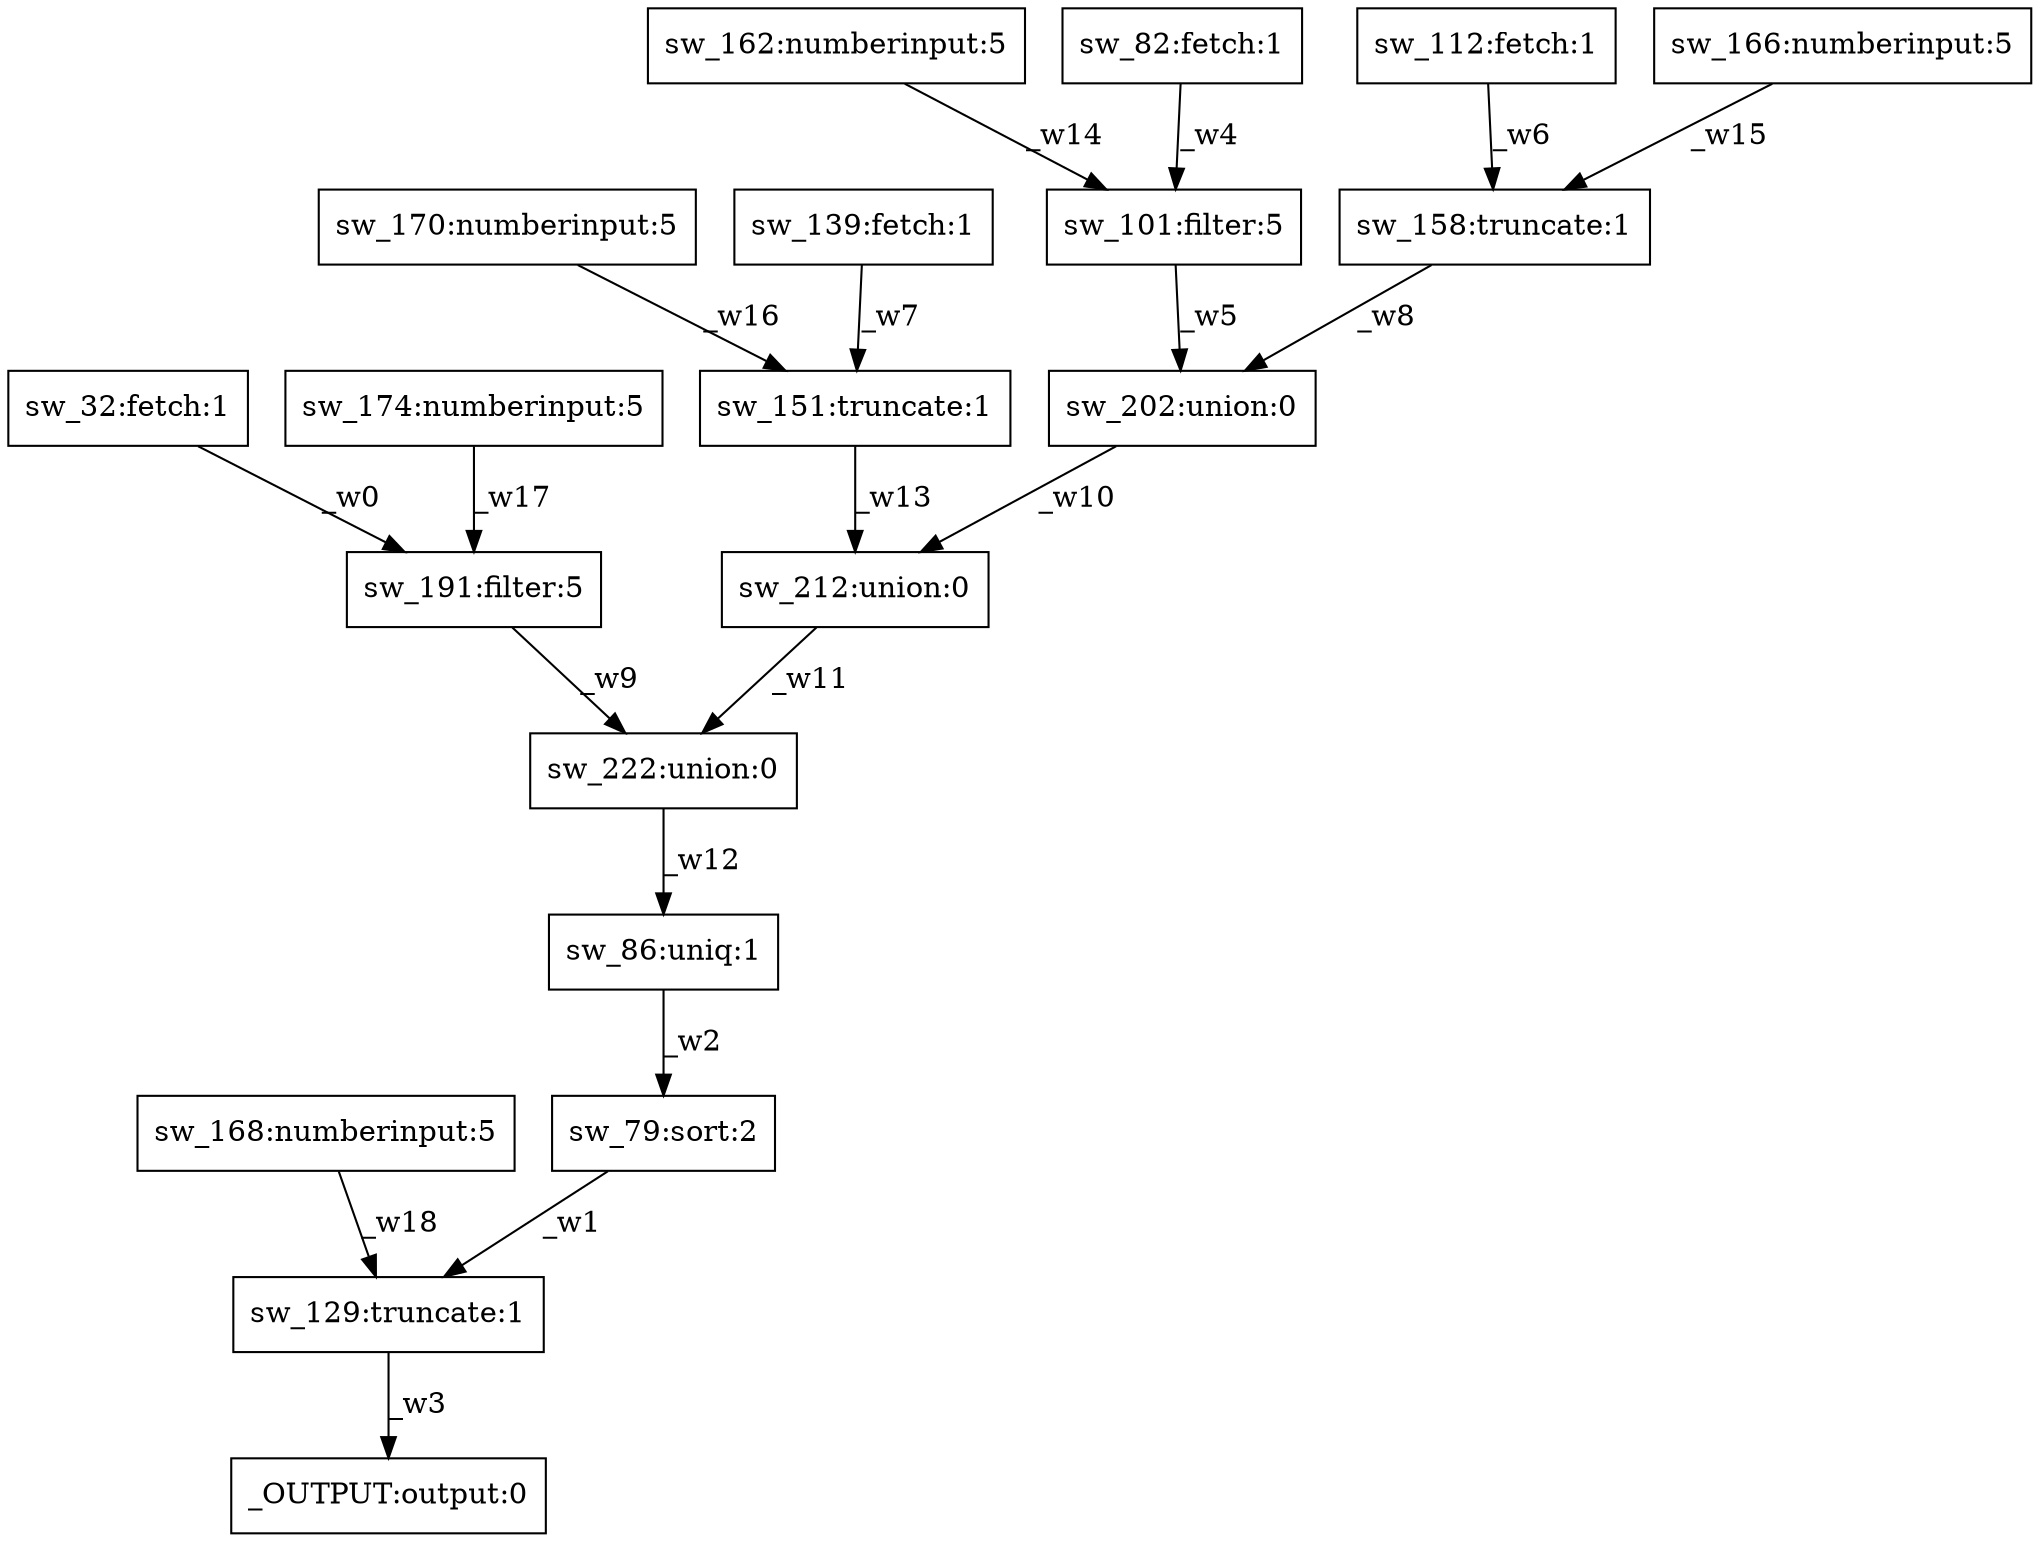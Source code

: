digraph test1 { node [shape=box] "sw_129" [label="sw_129:truncate:1"];"_OUTPUT" [label="_OUTPUT:output:0"];"sw_162" [label="sw_162:numberinput:5"];"sw_151" [label="sw_151:truncate:1"];"sw_222" [label="sw_222:union:0"];"sw_191" [label="sw_191:filter:5"];"sw_170" [label="sw_170:numberinput:5"];"sw_168" [label="sw_168:numberinput:5"];"sw_32" [label="sw_32:fetch:1"];"sw_174" [label="sw_174:numberinput:5"];"sw_79" [label="sw_79:sort:2"];"sw_101" [label="sw_101:filter:5"];"sw_112" [label="sw_112:fetch:1"];"sw_86" [label="sw_86:uniq:1"];"sw_82" [label="sw_82:fetch:1"];"sw_158" [label="sw_158:truncate:1"];"sw_212" [label="sw_212:union:0"];"sw_166" [label="sw_166:numberinput:5"];"sw_139" [label="sw_139:fetch:1"];"sw_202" [label="sw_202:union:0"];"sw_32" -> "sw_191" [label="_w0"];"sw_79" -> "sw_129" [label="_w1"];"sw_86" -> "sw_79" [label="_w2"];"sw_129" -> "_OUTPUT" [label="_w3"];"sw_82" -> "sw_101" [label="_w4"];"sw_101" -> "sw_202" [label="_w5"];"sw_112" -> "sw_158" [label="_w6"];"sw_139" -> "sw_151" [label="_w7"];"sw_158" -> "sw_202" [label="_w8"];"sw_191" -> "sw_222" [label="_w9"];"sw_202" -> "sw_212" [label="_w10"];"sw_212" -> "sw_222" [label="_w11"];"sw_222" -> "sw_86" [label="_w12"];"sw_151" -> "sw_212" [label="_w13"];"sw_162" -> "sw_101" [label="_w14"];"sw_166" -> "sw_158" [label="_w15"];"sw_170" -> "sw_151" [label="_w16"];"sw_174" -> "sw_191" [label="_w17"];"sw_168" -> "sw_129" [label="_w18"];}